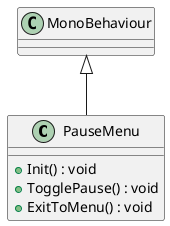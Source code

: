 @startuml
class PauseMenu {
    + Init() : void
    + TogglePause() : void
    + ExitToMenu() : void
}
MonoBehaviour <|-- PauseMenu
@enduml
